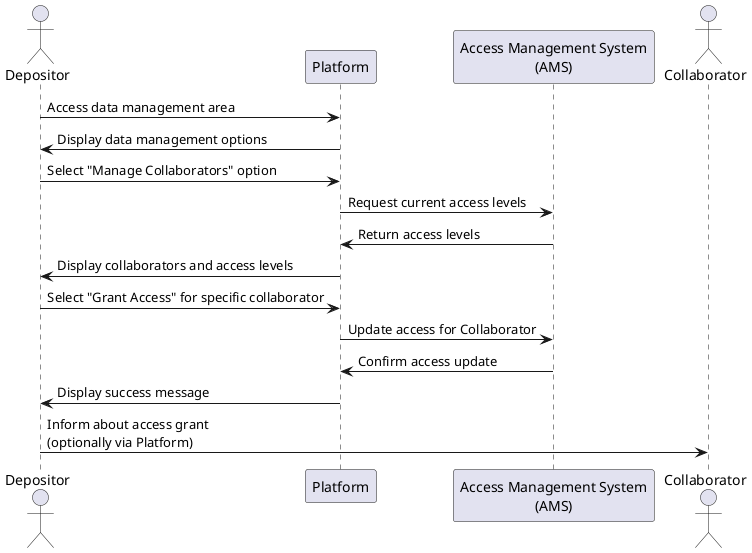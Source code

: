 @startuml
actor Depositor
participant "Platform" as Platform
participant "Access Management System\n(AMS)" as AMS
actor Collaborator

Depositor -> Platform: Access data management area
Platform -> Depositor: Display data management options
Depositor -> Platform: Select "Manage Collaborators" option
Platform -> AMS: Request current access levels
AMS -> Platform: Return access levels
Platform -> Depositor: Display collaborators and access levels
Depositor -> Platform: Select "Grant Access" for specific collaborator
Platform -> AMS: Update access for Collaborator
AMS -> Platform: Confirm access update
Platform -> Depositor: Display success message
Depositor -> Collaborator: Inform about access grant\n(optionally via Platform)
@enduml